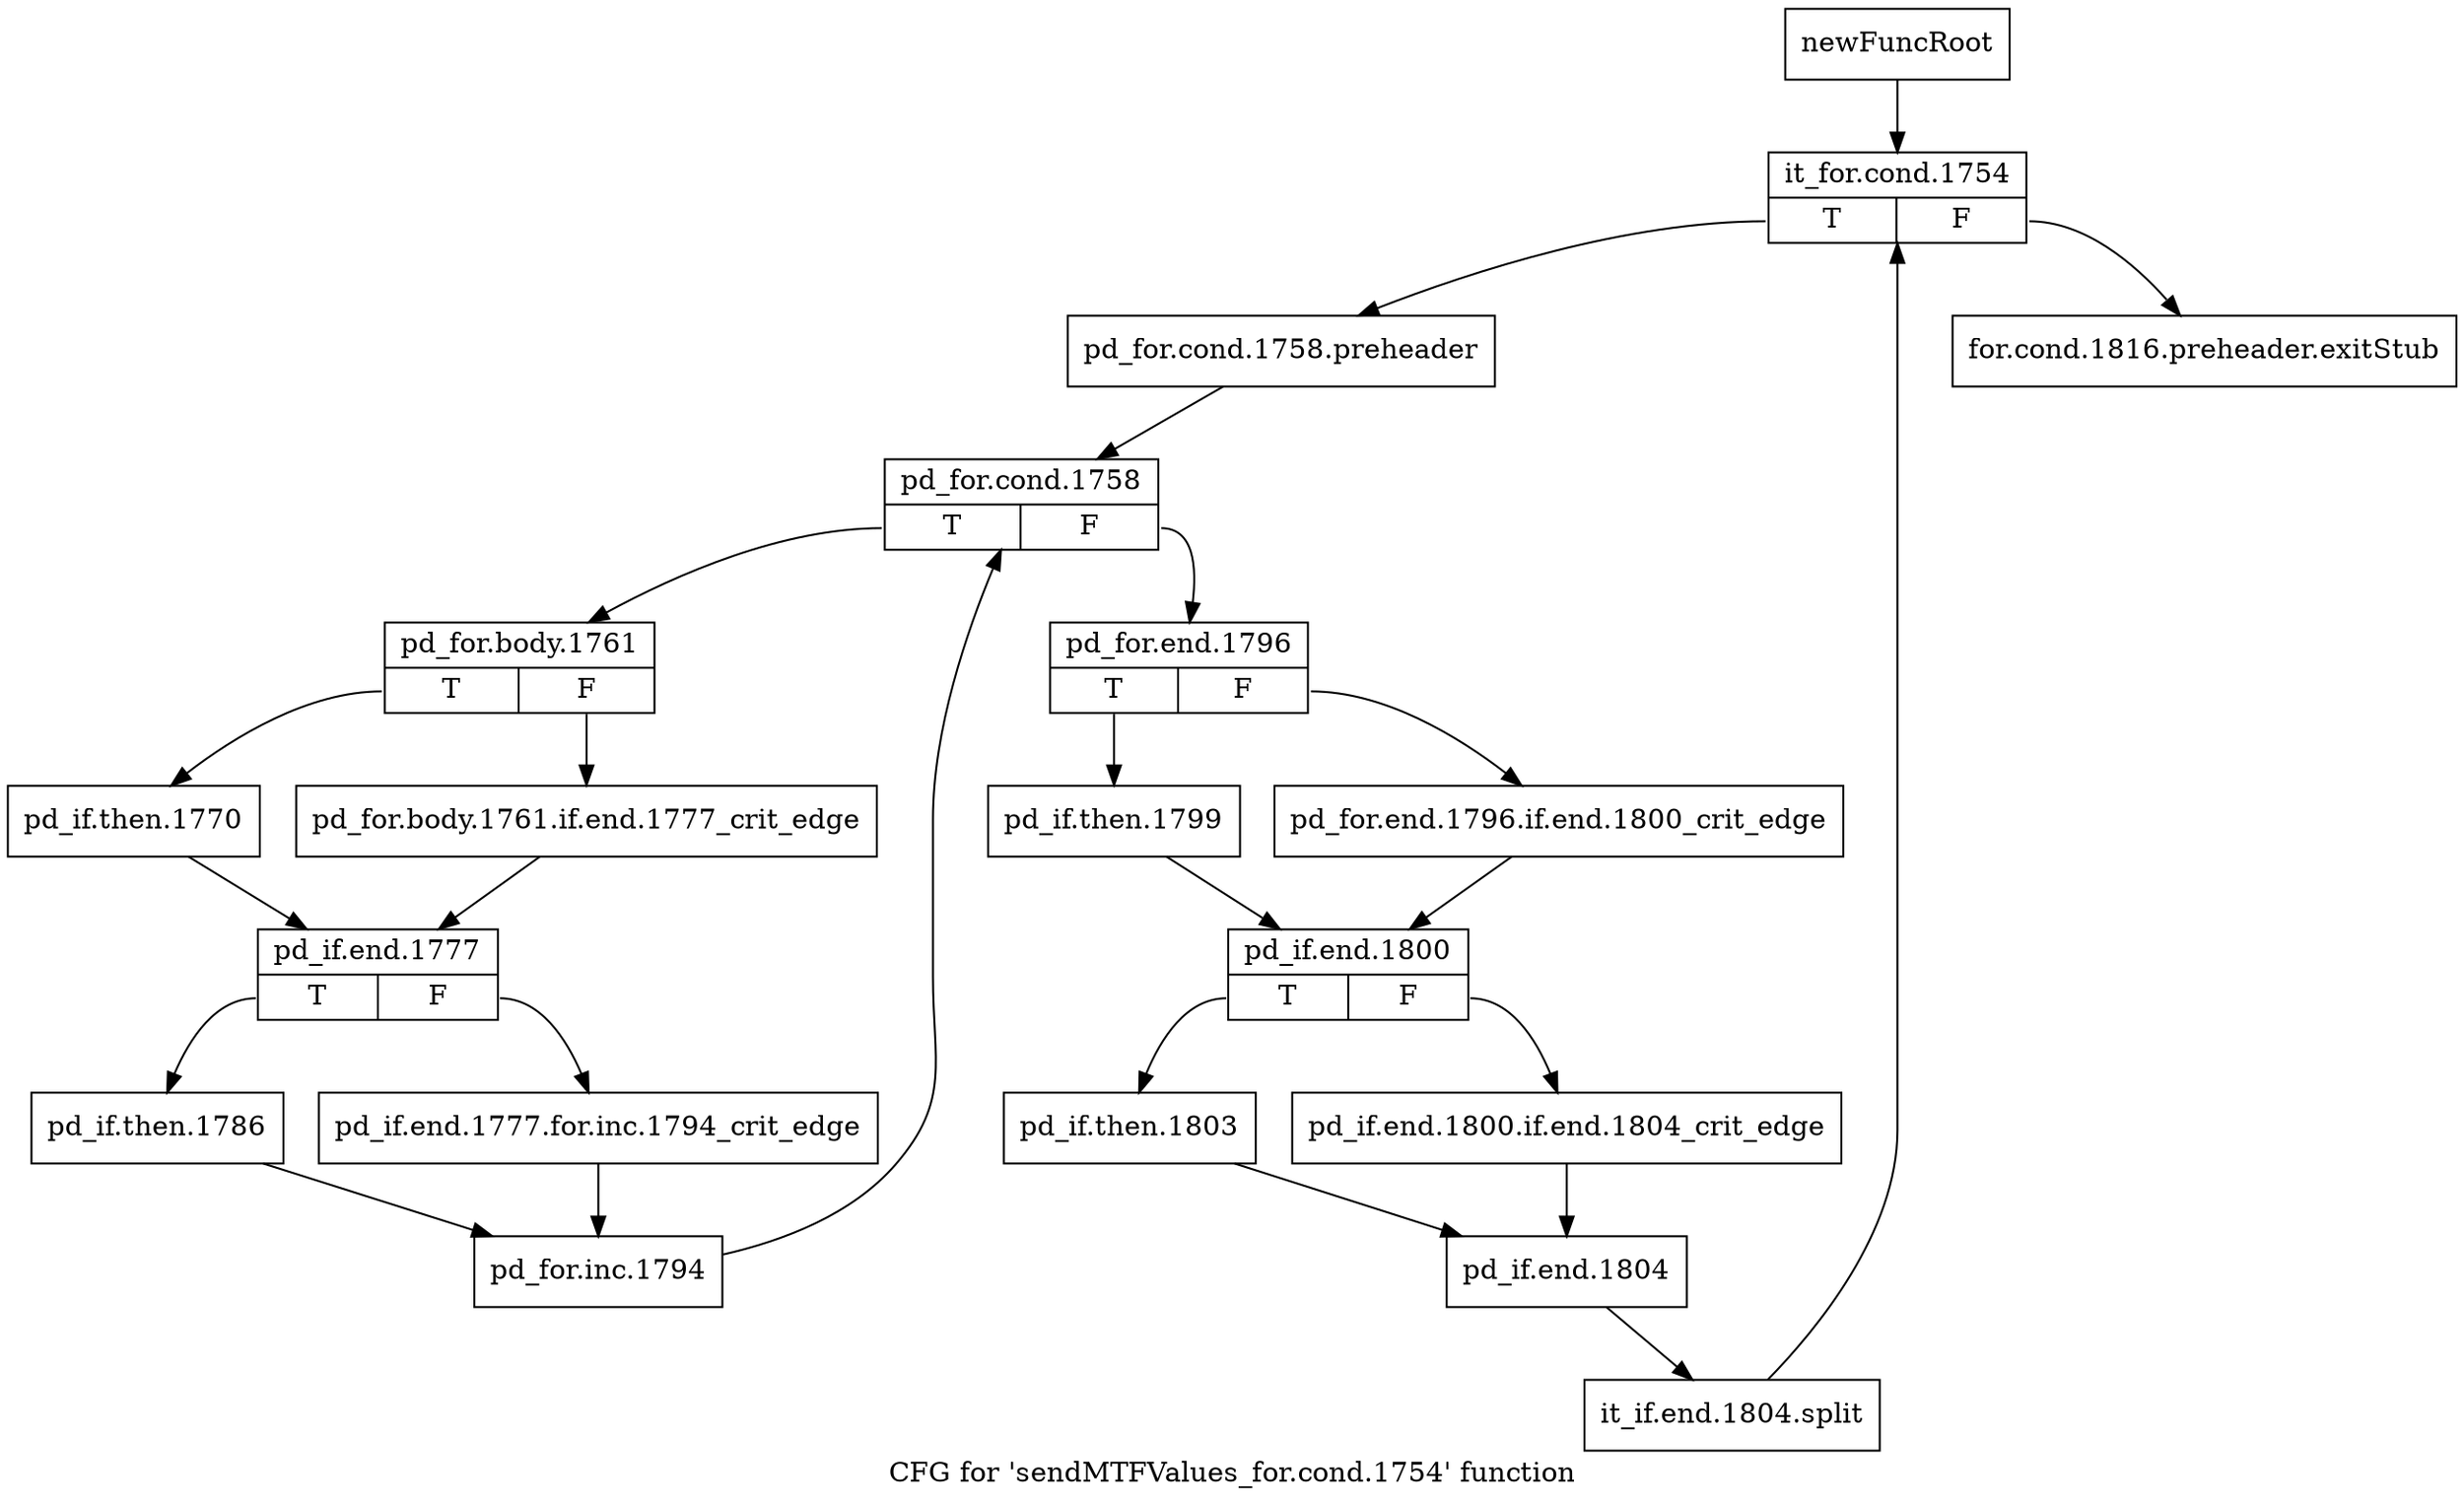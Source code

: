 digraph "CFG for 'sendMTFValues_for.cond.1754' function" {
	label="CFG for 'sendMTFValues_for.cond.1754' function";

	Node0x18c2ed0 [shape=record,label="{newFuncRoot}"];
	Node0x18c2ed0 -> Node0x18c3460;
	Node0x18c3410 [shape=record,label="{for.cond.1816.preheader.exitStub}"];
	Node0x18c3460 [shape=record,label="{it_for.cond.1754|{<s0>T|<s1>F}}"];
	Node0x18c3460:s0 -> Node0x18c34b0;
	Node0x18c3460:s1 -> Node0x18c3410;
	Node0x18c34b0 [shape=record,label="{pd_for.cond.1758.preheader}"];
	Node0x18c34b0 -> Node0x18c3500;
	Node0x18c3500 [shape=record,label="{pd_for.cond.1758|{<s0>T|<s1>F}}"];
	Node0x18c3500:s0 -> Node0x18c3780;
	Node0x18c3500:s1 -> Node0x18c3550;
	Node0x18c3550 [shape=record,label="{pd_for.end.1796|{<s0>T|<s1>F}}"];
	Node0x18c3550:s0 -> Node0x18c35f0;
	Node0x18c3550:s1 -> Node0x18c35a0;
	Node0x18c35a0 [shape=record,label="{pd_for.end.1796.if.end.1800_crit_edge}"];
	Node0x18c35a0 -> Node0x18c3640;
	Node0x18c35f0 [shape=record,label="{pd_if.then.1799}"];
	Node0x18c35f0 -> Node0x18c3640;
	Node0x18c3640 [shape=record,label="{pd_if.end.1800|{<s0>T|<s1>F}}"];
	Node0x18c3640:s0 -> Node0x18c36e0;
	Node0x18c3640:s1 -> Node0x18c3690;
	Node0x18c3690 [shape=record,label="{pd_if.end.1800.if.end.1804_crit_edge}"];
	Node0x18c3690 -> Node0x18c3730;
	Node0x18c36e0 [shape=record,label="{pd_if.then.1803}"];
	Node0x18c36e0 -> Node0x18c3730;
	Node0x18c3730 [shape=record,label="{pd_if.end.1804}"];
	Node0x18c3730 -> Node0x1c16df0;
	Node0x1c16df0 [shape=record,label="{it_if.end.1804.split}"];
	Node0x1c16df0 -> Node0x18c3460;
	Node0x18c3780 [shape=record,label="{pd_for.body.1761|{<s0>T|<s1>F}}"];
	Node0x18c3780:s0 -> Node0x18c3820;
	Node0x18c3780:s1 -> Node0x18c37d0;
	Node0x18c37d0 [shape=record,label="{pd_for.body.1761.if.end.1777_crit_edge}"];
	Node0x18c37d0 -> Node0x18c3870;
	Node0x18c3820 [shape=record,label="{pd_if.then.1770}"];
	Node0x18c3820 -> Node0x18c3870;
	Node0x18c3870 [shape=record,label="{pd_if.end.1777|{<s0>T|<s1>F}}"];
	Node0x18c3870:s0 -> Node0x18c3910;
	Node0x18c3870:s1 -> Node0x18c38c0;
	Node0x18c38c0 [shape=record,label="{pd_if.end.1777.for.inc.1794_crit_edge}"];
	Node0x18c38c0 -> Node0x18c3960;
	Node0x18c3910 [shape=record,label="{pd_if.then.1786}"];
	Node0x18c3910 -> Node0x18c3960;
	Node0x18c3960 [shape=record,label="{pd_for.inc.1794}"];
	Node0x18c3960 -> Node0x18c3500;
}
